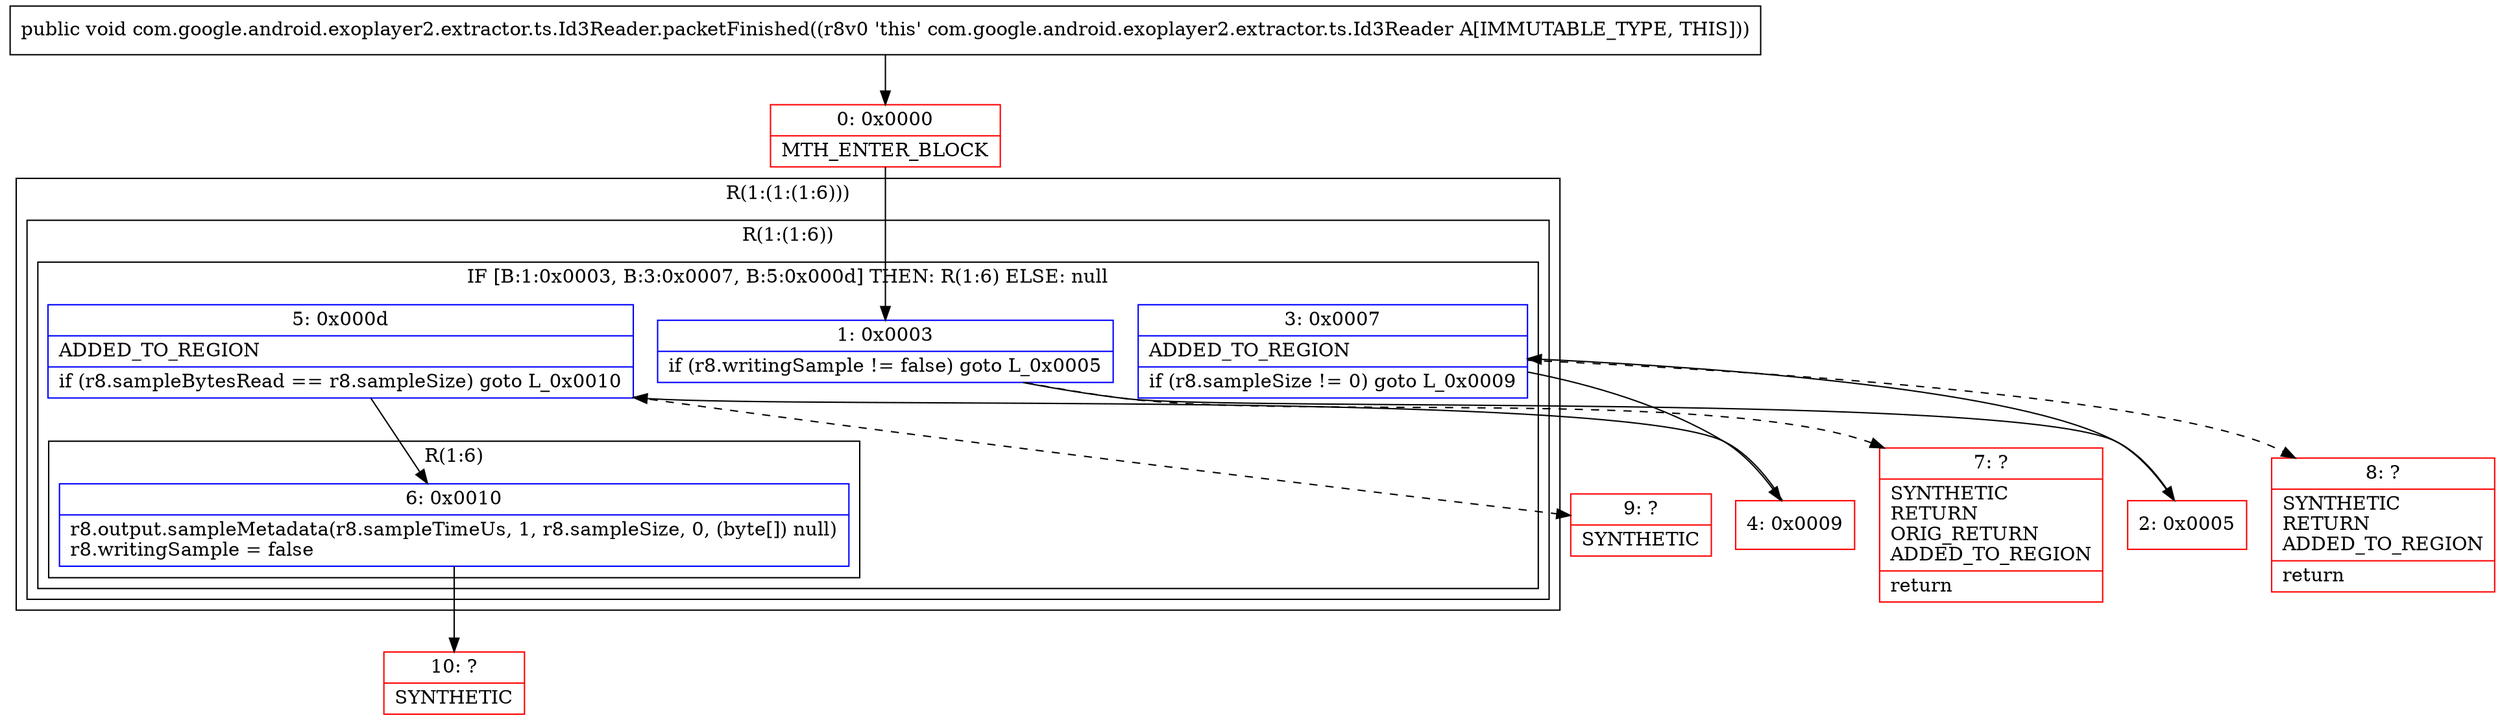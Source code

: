 digraph "CFG forcom.google.android.exoplayer2.extractor.ts.Id3Reader.packetFinished()V" {
subgraph cluster_Region_1059479204 {
label = "R(1:(1:(1:6)))";
node [shape=record,color=blue];
subgraph cluster_Region_1720396284 {
label = "R(1:(1:6))";
node [shape=record,color=blue];
subgraph cluster_IfRegion_1461269893 {
label = "IF [B:1:0x0003, B:3:0x0007, B:5:0x000d] THEN: R(1:6) ELSE: null";
node [shape=record,color=blue];
Node_1 [shape=record,label="{1\:\ 0x0003|if (r8.writingSample != false) goto L_0x0005\l}"];
Node_3 [shape=record,label="{3\:\ 0x0007|ADDED_TO_REGION\l|if (r8.sampleSize != 0) goto L_0x0009\l}"];
Node_5 [shape=record,label="{5\:\ 0x000d|ADDED_TO_REGION\l|if (r8.sampleBytesRead == r8.sampleSize) goto L_0x0010\l}"];
subgraph cluster_Region_43657260 {
label = "R(1:6)";
node [shape=record,color=blue];
Node_6 [shape=record,label="{6\:\ 0x0010|r8.output.sampleMetadata(r8.sampleTimeUs, 1, r8.sampleSize, 0, (byte[]) null)\lr8.writingSample = false\l}"];
}
}
}
}
Node_0 [shape=record,color=red,label="{0\:\ 0x0000|MTH_ENTER_BLOCK\l}"];
Node_2 [shape=record,color=red,label="{2\:\ 0x0005}"];
Node_4 [shape=record,color=red,label="{4\:\ 0x0009}"];
Node_7 [shape=record,color=red,label="{7\:\ ?|SYNTHETIC\lRETURN\lORIG_RETURN\lADDED_TO_REGION\l|return\l}"];
Node_8 [shape=record,color=red,label="{8\:\ ?|SYNTHETIC\lRETURN\lADDED_TO_REGION\l|return\l}"];
Node_9 [shape=record,color=red,label="{9\:\ ?|SYNTHETIC\l}"];
Node_10 [shape=record,color=red,label="{10\:\ ?|SYNTHETIC\l}"];
MethodNode[shape=record,label="{public void com.google.android.exoplayer2.extractor.ts.Id3Reader.packetFinished((r8v0 'this' com.google.android.exoplayer2.extractor.ts.Id3Reader A[IMMUTABLE_TYPE, THIS])) }"];
MethodNode -> Node_0;
Node_1 -> Node_2;
Node_1 -> Node_7[style=dashed];
Node_3 -> Node_4;
Node_3 -> Node_8[style=dashed];
Node_5 -> Node_6;
Node_5 -> Node_9[style=dashed];
Node_6 -> Node_10;
Node_0 -> Node_1;
Node_2 -> Node_3;
Node_4 -> Node_5;
}


